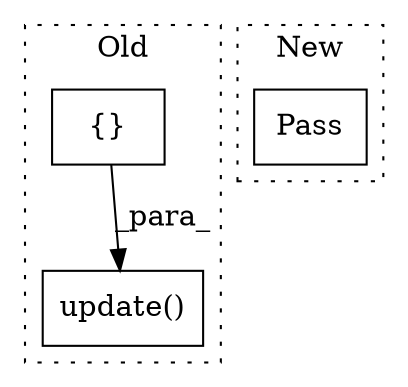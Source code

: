 digraph G {
subgraph cluster0 {
1 [label="update()" a="75" s="1901,1938" l="22,1" shape="box"];
3 [label="{}" a="95" s="1923,1937" l="1,1" shape="box"];
label = "Old";
style="dotted";
}
subgraph cluster1 {
2 [label="Pass" a="62" s="2412" l="4" shape="box"];
label = "New";
style="dotted";
}
3 -> 1 [label="_para_"];
}